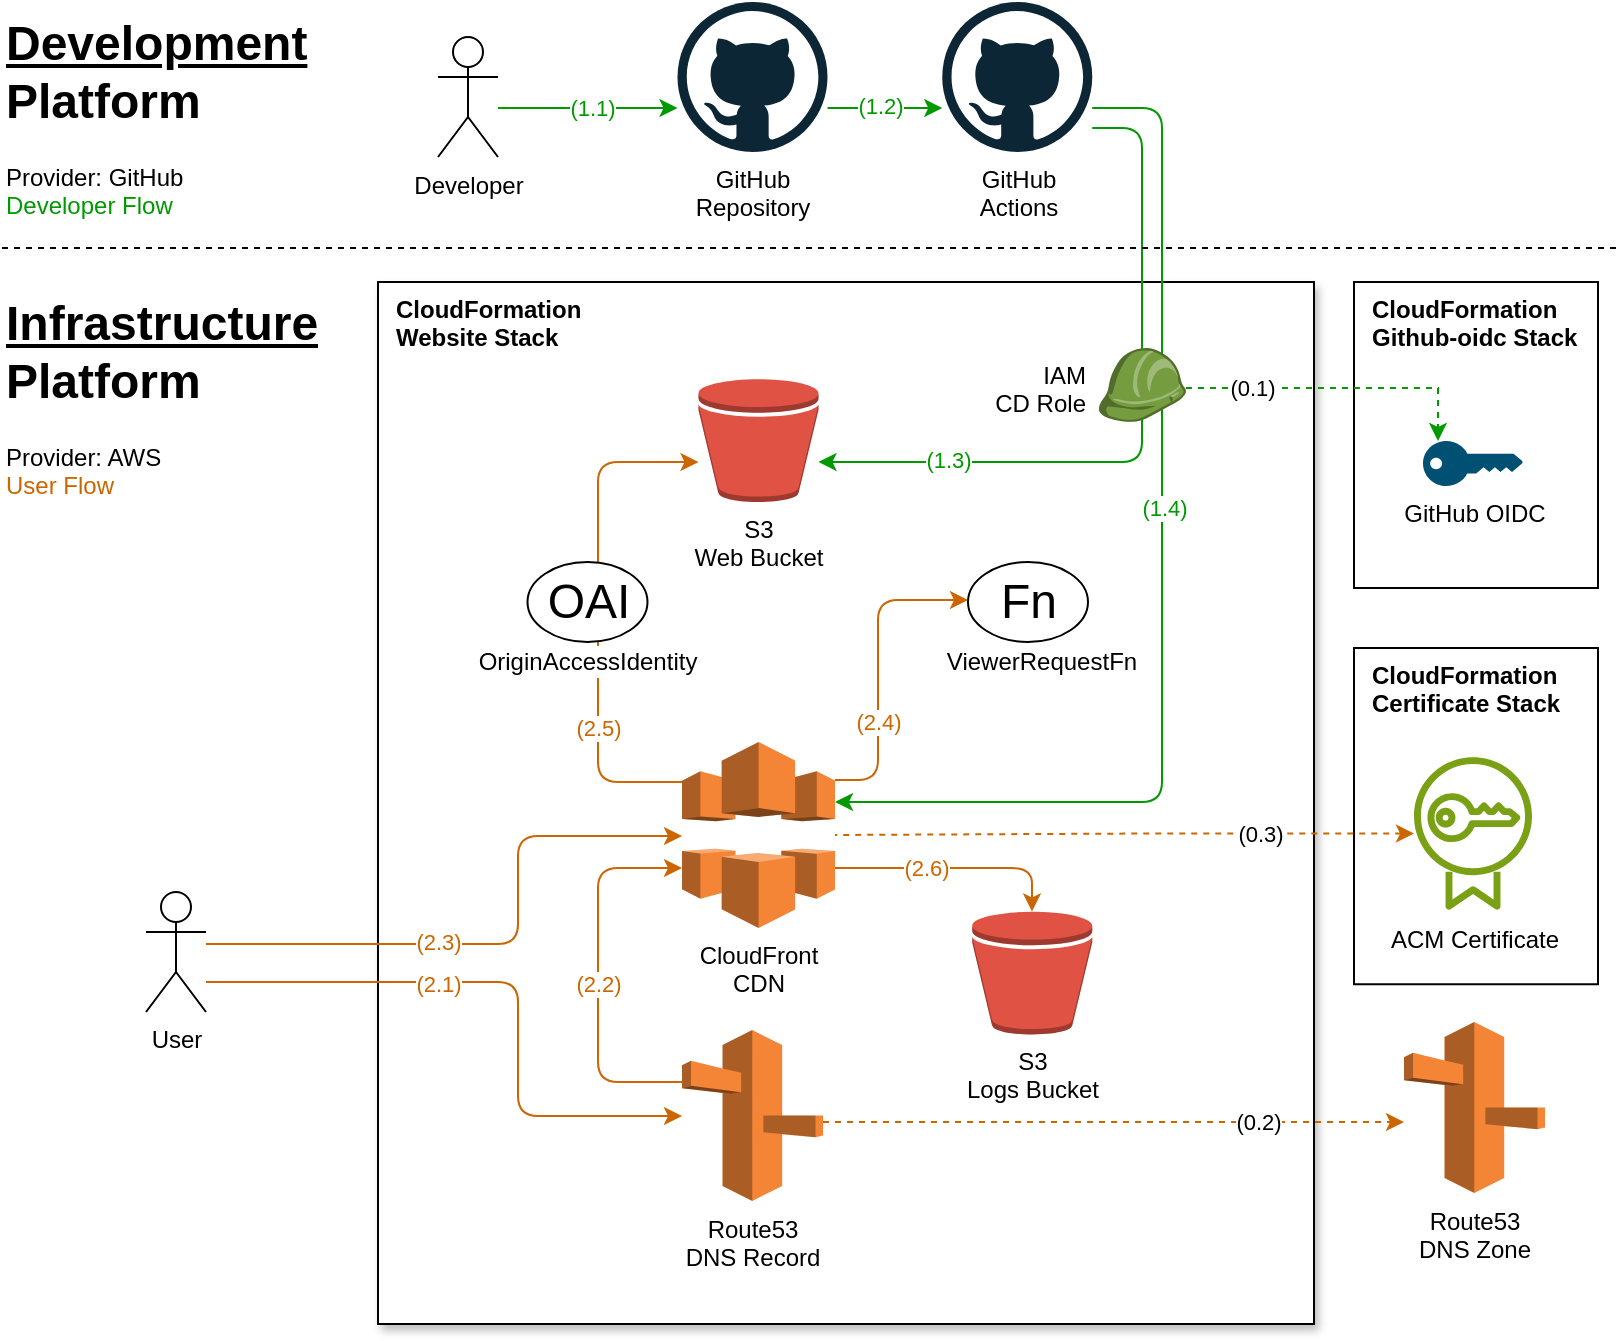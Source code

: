 <mxfile version="24.4.0" type="device">
  <diagram name="Page-1" id="SiJD-ng_YzuJyqXhKiwo">
    <mxGraphModel dx="954" dy="617" grid="1" gridSize="10" guides="1" tooltips="1" connect="1" arrows="1" fold="1" page="1" pageScale="1" pageWidth="827" pageHeight="1169" math="0" shadow="0">
      <root>
        <mxCell id="0" />
        <mxCell id="1" parent="0" />
        <mxCell id="iDqsByRolU6ngndonZAR-3" value="CloudFormation&lt;br&gt;Certificate Stack" style="rounded=0;whiteSpace=wrap;html=1;verticalAlign=top;align=left;labelBackgroundColor=none;spacingLeft=7;fontColor=default;fontStyle=1" parent="1" vertex="1">
          <mxGeometry x="688" y="330" width="122" height="168.13" as="geometry" />
        </mxCell>
        <mxCell id="iDqsByRolU6ngndonZAR-2" value="CloudFormation&lt;br&gt;Github-oidc Stack" style="rounded=0;whiteSpace=wrap;html=1;verticalAlign=top;align=left;labelBackgroundColor=none;spacingLeft=7;fontColor=default;fontStyle=1;glass=0;shadow=0;" parent="1" vertex="1">
          <mxGeometry x="688" y="147" width="122" height="153" as="geometry" />
        </mxCell>
        <mxCell id="yIIMlywsqg2m234oK09I-35" value="&lt;span style=&quot;&quot;&gt;CloudFormation&lt;/span&gt;&lt;div&gt;&lt;span style=&quot;&quot;&gt;Website Stack&lt;/span&gt;&lt;/div&gt;" style="rounded=0;whiteSpace=wrap;html=1;align=left;verticalAlign=top;labelBackgroundColor=none;labelBorderColor=none;textShadow=0;spacingLeft=7;spacingTop=0;fillColor=default;fontColor=default;fillStyle=auto;gradientColor=none;shadow=1;glass=0;movable=1;resizable=1;rotatable=1;deletable=1;editable=1;locked=0;connectable=1;fontStyle=1" parent="1" vertex="1">
          <mxGeometry x="200" y="147" width="468" height="521" as="geometry" />
        </mxCell>
        <mxCell id="xSIVq86NVZy9tXW9cExc-10" style="edgeStyle=orthogonalEdgeStyle;rounded=1;orthogonalLoop=1;jettySize=auto;html=1;curved=0;strokeColor=#009900;" parent="1" source="yIIMlywsqg2m234oK09I-1" target="yIIMlywsqg2m234oK09I-63" edge="1">
          <mxGeometry relative="1" as="geometry">
            <Array as="points">
              <mxPoint x="582" y="70" />
              <mxPoint x="582" y="237" />
            </Array>
          </mxGeometry>
        </mxCell>
        <mxCell id="aziS1PCf4eZ0EtkE1LwG-9" value="(1.3)" style="edgeLabel;html=1;align=center;verticalAlign=middle;resizable=0;points=[];fontColor=#009900;" vertex="1" connectable="0" parent="xSIVq86NVZy9tXW9cExc-10">
          <mxGeometry x="0.635" y="-1" relative="1" as="geometry">
            <mxPoint as="offset" />
          </mxGeometry>
        </mxCell>
        <mxCell id="xSIVq86NVZy9tXW9cExc-11" style="edgeStyle=orthogonalEdgeStyle;rounded=1;orthogonalLoop=1;jettySize=auto;html=1;jumpStyle=none;curved=0;strokeColor=#009900;" parent="1" source="yIIMlywsqg2m234oK09I-1" target="yIIMlywsqg2m234oK09I-4" edge="1">
          <mxGeometry relative="1" as="geometry">
            <Array as="points">
              <mxPoint x="592" y="60" />
              <mxPoint x="592" y="407" />
            </Array>
          </mxGeometry>
        </mxCell>
        <mxCell id="aziS1PCf4eZ0EtkE1LwG-10" value="(1.4)" style="edgeLabel;html=1;align=center;verticalAlign=middle;resizable=0;points=[];fontColor=#009900;" vertex="1" connectable="0" parent="xSIVq86NVZy9tXW9cExc-11">
          <mxGeometry x="0.373" y="1" relative="1" as="geometry">
            <mxPoint y="-140" as="offset" />
          </mxGeometry>
        </mxCell>
        <mxCell id="yIIMlywsqg2m234oK09I-1" value="GitHub&lt;br&gt;Actions" style="dashed=0;outlineConnect=0;html=1;align=center;labelPosition=center;verticalLabelPosition=bottom;verticalAlign=top;shape=mxgraph.weblogos.github" parent="1" vertex="1">
          <mxGeometry x="482.12" y="7" width="75" height="75" as="geometry" />
        </mxCell>
        <mxCell id="yIIMlywsqg2m234oK09I-2" value="" style="outlineConnect=0;dashed=0;verticalLabelPosition=bottom;verticalAlign=top;align=center;html=1;shape=mxgraph.aws3.role;fillColor=#759C3E;gradientColor=none;labelBackgroundColor=default;" parent="1" vertex="1">
          <mxGeometry x="560" y="180" width="43.98" height="37" as="geometry" />
        </mxCell>
        <mxCell id="xSIVq86NVZy9tXW9cExc-8" style="edgeStyle=orthogonalEdgeStyle;rounded=1;orthogonalLoop=1;jettySize=auto;html=1;curved=0;strokeColor=#CC6600;" parent="1" source="yIIMlywsqg2m234oK09I-4" target="yIIMlywsqg2m234oK09I-61" edge="1">
          <mxGeometry relative="1" as="geometry">
            <Array as="points">
              <mxPoint x="527" y="440" />
            </Array>
          </mxGeometry>
        </mxCell>
        <mxCell id="aziS1PCf4eZ0EtkE1LwG-7" value="(2.6)" style="edgeLabel;html=1;align=center;verticalAlign=middle;resizable=0;points=[];fontColor=#CC6600;" vertex="1" connectable="0" parent="xSIVq86NVZy9tXW9cExc-8">
          <mxGeometry x="0.022" y="1" relative="1" as="geometry">
            <mxPoint x="-16" y="1" as="offset" />
          </mxGeometry>
        </mxCell>
        <mxCell id="xSIVq86NVZy9tXW9cExc-9" style="edgeStyle=orthogonalEdgeStyle;rounded=1;orthogonalLoop=1;jettySize=auto;html=1;curved=0;strokeColor=#CC6600;" parent="1" source="yIIMlywsqg2m234oK09I-4" target="yIIMlywsqg2m234oK09I-63" edge="1">
          <mxGeometry relative="1" as="geometry">
            <Array as="points">
              <mxPoint x="310" y="397" />
              <mxPoint x="310" y="237" />
            </Array>
          </mxGeometry>
        </mxCell>
        <mxCell id="aziS1PCf4eZ0EtkE1LwG-6" value="(2.5)" style="edgeLabel;html=1;align=center;verticalAlign=middle;resizable=0;points=[];fontColor=#CC6600;" vertex="1" connectable="0" parent="xSIVq86NVZy9tXW9cExc-9">
          <mxGeometry x="-0.578" y="-3" relative="1" as="geometry">
            <mxPoint x="-3" y="-16" as="offset" />
          </mxGeometry>
        </mxCell>
        <mxCell id="yIIMlywsqg2m234oK09I-4" value="CloudFront&lt;br&gt;CDN" style="outlineConnect=0;dashed=0;verticalLabelPosition=bottom;verticalAlign=top;align=center;html=1;shape=mxgraph.aws3.cloudfront;fillColor=#F58536;gradientColor=none;" parent="1" vertex="1">
          <mxGeometry x="352" y="377" width="76.5" height="93" as="geometry" />
        </mxCell>
        <mxCell id="yIIMlywsqg2m234oK09I-9" value="Route53&lt;br&gt;DNS Zone" style="outlineConnect=0;dashed=0;verticalLabelPosition=bottom;verticalAlign=top;align=center;html=1;shape=mxgraph.aws3.route_53;fillColor=#F58536;gradientColor=none;" parent="1" vertex="1">
          <mxGeometry x="713" y="517" width="70.5" height="85.5" as="geometry" />
        </mxCell>
        <mxCell id="yIIMlywsqg2m234oK09I-10" value="ACM Certificate" style="sketch=0;outlineConnect=0;fontColor=default;gradientColor=none;fillColor=#7AA116;strokeColor=none;dashed=0;verticalLabelPosition=bottom;verticalAlign=top;align=center;html=1;fontSize=12;fontStyle=0;aspect=fixed;pointerEvents=1;shape=mxgraph.aws4.certificate_manager;" parent="1" vertex="1">
          <mxGeometry x="718" y="383.75" width="59" height="78" as="geometry" />
        </mxCell>
        <mxCell id="yIIMlywsqg2m234oK09I-16" style="edgeStyle=orthogonalEdgeStyle;rounded=1;orthogonalLoop=1;jettySize=auto;html=1;curved=0;strokeColor=#CC6600;" parent="1" source="yIIMlywsqg2m234oK09I-4" target="yIIMlywsqg2m234oK09I-8" edge="1">
          <mxGeometry relative="1" as="geometry">
            <Array as="points">
              <mxPoint x="450" y="396" />
              <mxPoint x="450" y="306" />
            </Array>
            <mxPoint x="428.5" y="380" as="sourcePoint" />
          </mxGeometry>
        </mxCell>
        <mxCell id="yIIMlywsqg2m234oK09I-46" value="(2.4)" style="edgeLabel;html=1;align=center;verticalAlign=middle;resizable=0;points=[];fontColor=#CC6600;" parent="yIIMlywsqg2m234oK09I-16" vertex="1" connectable="0">
          <mxGeometry x="-0.404" y="1" relative="1" as="geometry">
            <mxPoint x="1" y="-4" as="offset" />
          </mxGeometry>
        </mxCell>
        <mxCell id="yIIMlywsqg2m234oK09I-17" value="" style="group" parent="1" vertex="1" connectable="0">
          <mxGeometry x="490" y="287" width="94" height="95" as="geometry" />
        </mxCell>
        <mxCell id="yIIMlywsqg2m234oK09I-8" value="Fn" style="shape=mxgraph.electrical.abstract.function;html=1;shadow=0;dashed=0;align=center;strokeWidth=1;fontSize=24;fontColor=default;" parent="yIIMlywsqg2m234oK09I-17" vertex="1">
          <mxGeometry x="5" width="60" height="40" as="geometry" />
        </mxCell>
        <mxCell id="yIIMlywsqg2m234oK09I-15" value="ViewerRequestFn" style="text;html=1;align=center;verticalAlign=middle;whiteSpace=wrap;rounded=0;fillColor=default;" parent="yIIMlywsqg2m234oK09I-17" vertex="1">
          <mxGeometry x="-10" y="44" width="104" height="12" as="geometry" />
        </mxCell>
        <mxCell id="aziS1PCf4eZ0EtkE1LwG-2" style="edgeStyle=orthogonalEdgeStyle;rounded=0;orthogonalLoop=1;jettySize=auto;html=1;dashed=1;strokeColor=#CC6600;" edge="1" parent="1" source="yIIMlywsqg2m234oK09I-20" target="yIIMlywsqg2m234oK09I-9">
          <mxGeometry relative="1" as="geometry">
            <Array as="points">
              <mxPoint x="556" y="567" />
              <mxPoint x="556" y="567" />
            </Array>
          </mxGeometry>
        </mxCell>
        <mxCell id="aziS1PCf4eZ0EtkE1LwG-8" value="(0.2)" style="edgeLabel;html=1;align=center;verticalAlign=middle;resizable=0;points=[];fontColor=default;" vertex="1" connectable="0" parent="aziS1PCf4eZ0EtkE1LwG-2">
          <mxGeometry x="0.326" y="-2" relative="1" as="geometry">
            <mxPoint x="25" y="-2" as="offset" />
          </mxGeometry>
        </mxCell>
        <mxCell id="yIIMlywsqg2m234oK09I-20" value="Route53&lt;br&gt;DNS Record" style="outlineConnect=0;dashed=0;verticalLabelPosition=bottom;verticalAlign=top;align=center;html=1;shape=mxgraph.aws3.route_53;fillColor=#F58536;gradientColor=none;" parent="1" vertex="1">
          <mxGeometry x="352" y="521" width="70.5" height="85.5" as="geometry" />
        </mxCell>
        <mxCell id="yIIMlywsqg2m234oK09I-21" style="edgeStyle=orthogonalEdgeStyle;rounded=1;orthogonalLoop=1;jettySize=auto;html=1;curved=0;strokeColor=#CC6600;" parent="1" target="yIIMlywsqg2m234oK09I-4" edge="1" source="yIIMlywsqg2m234oK09I-20">
          <mxGeometry relative="1" as="geometry">
            <mxPoint x="258" y="447" as="sourcePoint" />
            <mxPoint x="352" y="447" as="targetPoint" />
            <Array as="points">
              <mxPoint x="310" y="547" />
              <mxPoint x="310" y="440" />
            </Array>
          </mxGeometry>
        </mxCell>
        <mxCell id="yIIMlywsqg2m234oK09I-45" value="(2.2)" style="edgeLabel;html=1;align=center;verticalAlign=middle;resizable=0;points=[];fontColor=#CC6600;" parent="yIIMlywsqg2m234oK09I-21" vertex="1" connectable="0">
          <mxGeometry x="-0.28" relative="1" as="geometry">
            <mxPoint y="-22" as="offset" />
          </mxGeometry>
        </mxCell>
        <mxCell id="yIIMlywsqg2m234oK09I-23" style="edgeStyle=orthogonalEdgeStyle;rounded=1;orthogonalLoop=1;jettySize=auto;html=1;curved=0;strokeColor=#CC6600;" parent="1" target="yIIMlywsqg2m234oK09I-20" edge="1" source="yIIMlywsqg2m234oK09I-22">
          <mxGeometry relative="1" as="geometry">
            <mxPoint x="142" y="441" as="sourcePoint" />
            <Array as="points">
              <mxPoint x="270" y="497" />
              <mxPoint x="270" y="564" />
            </Array>
            <mxPoint x="262.5" y="481.25" as="targetPoint" />
          </mxGeometry>
        </mxCell>
        <mxCell id="yIIMlywsqg2m234oK09I-43" value="(2.1)" style="edgeLabel;html=1;align=center;verticalAlign=middle;resizable=0;points=[];fontColor=#CC6600;" parent="yIIMlywsqg2m234oK09I-23" vertex="1" connectable="0">
          <mxGeometry x="0.107" y="-1" relative="1" as="geometry">
            <mxPoint x="-39" y="-12" as="offset" />
          </mxGeometry>
        </mxCell>
        <mxCell id="yIIMlywsqg2m234oK09I-22" value="User" style="shape=umlActor;verticalLabelPosition=bottom;verticalAlign=top;html=1;outlineConnect=0;" parent="1" vertex="1">
          <mxGeometry x="84" y="452" width="30" height="60" as="geometry" />
        </mxCell>
        <mxCell id="yIIMlywsqg2m234oK09I-24" style="edgeStyle=orthogonalEdgeStyle;rounded=1;orthogonalLoop=1;jettySize=auto;html=1;curved=0;strokeColor=#CC6600;" parent="1" target="yIIMlywsqg2m234oK09I-4" edge="1" source="yIIMlywsqg2m234oK09I-22">
          <mxGeometry relative="1" as="geometry">
            <mxPoint x="12" y="443" as="sourcePoint" />
            <mxPoint x="338" y="423.0" as="targetPoint" />
            <Array as="points">
              <mxPoint x="270" y="478" />
              <mxPoint x="270" y="424" />
            </Array>
          </mxGeometry>
        </mxCell>
        <mxCell id="yIIMlywsqg2m234oK09I-44" value="(2.3)" style="edgeLabel;html=1;align=center;verticalAlign=middle;resizable=0;points=[];fontColor=#CC6600;" parent="yIIMlywsqg2m234oK09I-24" vertex="1" connectable="0">
          <mxGeometry x="-0.009" y="1" relative="1" as="geometry">
            <mxPoint x="-29" as="offset" />
          </mxGeometry>
        </mxCell>
        <mxCell id="yIIMlywsqg2m234oK09I-30" style="edgeStyle=orthogonalEdgeStyle;rounded=0;orthogonalLoop=1;jettySize=auto;html=1;startArrow=classic;startFill=1;endArrow=none;endFill=0;dashed=1;strokeColor=#CC6600;" parent="1" source="yIIMlywsqg2m234oK09I-10" target="yIIMlywsqg2m234oK09I-4" edge="1">
          <mxGeometry relative="1" as="geometry">
            <Array as="points" />
          </mxGeometry>
        </mxCell>
        <mxCell id="yIIMlywsqg2m234oK09I-50" value="(0.3)" style="edgeLabel;html=1;align=center;verticalAlign=middle;resizable=0;points=[];fontColor=default;" parent="yIIMlywsqg2m234oK09I-30" vertex="1" connectable="0">
          <mxGeometry x="-0.285" y="-3" relative="1" as="geometry">
            <mxPoint x="26" y="3" as="offset" />
          </mxGeometry>
        </mxCell>
        <mxCell id="yIIMlywsqg2m234oK09I-54" style="edgeStyle=orthogonalEdgeStyle;rounded=0;orthogonalLoop=1;jettySize=auto;html=1;strokeColor=#009900;" parent="1" source="yIIMlywsqg2m234oK09I-51" target="yIIMlywsqg2m234oK09I-53" edge="1">
          <mxGeometry relative="1" as="geometry">
            <Array as="points">
              <mxPoint x="340" y="60" />
              <mxPoint x="340" y="60" />
            </Array>
          </mxGeometry>
        </mxCell>
        <mxCell id="yIIMlywsqg2m234oK09I-56" value="(1.1)" style="edgeLabel;html=1;align=center;verticalAlign=middle;resizable=0;points=[];fontColor=#009900;" parent="yIIMlywsqg2m234oK09I-54" vertex="1" connectable="0">
          <mxGeometry x="0.131" y="-1" relative="1" as="geometry">
            <mxPoint x="-4" y="-1" as="offset" />
          </mxGeometry>
        </mxCell>
        <mxCell id="yIIMlywsqg2m234oK09I-51" value="Developer" style="shape=umlActor;verticalLabelPosition=bottom;verticalAlign=top;html=1;outlineConnect=0;" parent="1" vertex="1">
          <mxGeometry x="230" y="24.5" width="30" height="60" as="geometry" />
        </mxCell>
        <mxCell id="yIIMlywsqg2m234oK09I-55" style="edgeStyle=orthogonalEdgeStyle;rounded=0;orthogonalLoop=1;jettySize=auto;html=1;strokeColor=#009900;" parent="1" source="yIIMlywsqg2m234oK09I-53" target="yIIMlywsqg2m234oK09I-1" edge="1">
          <mxGeometry relative="1" as="geometry">
            <Array as="points">
              <mxPoint x="470" y="60" />
              <mxPoint x="470" y="60" />
            </Array>
          </mxGeometry>
        </mxCell>
        <mxCell id="yIIMlywsqg2m234oK09I-57" value="(1.2)" style="edgeLabel;html=1;align=center;verticalAlign=middle;resizable=0;points=[];fontColor=#009900;" parent="yIIMlywsqg2m234oK09I-55" vertex="1" connectable="0">
          <mxGeometry x="0.082" y="-2" relative="1" as="geometry">
            <mxPoint x="-5" y="-3" as="offset" />
          </mxGeometry>
        </mxCell>
        <mxCell id="yIIMlywsqg2m234oK09I-53" value="GitHub&lt;br&gt;Repository" style="dashed=0;outlineConnect=0;html=1;align=center;labelPosition=center;verticalLabelPosition=bottom;verticalAlign=top;shape=mxgraph.weblogos.github" parent="1" vertex="1">
          <mxGeometry x="349.75" y="7" width="75" height="75" as="geometry" />
        </mxCell>
        <mxCell id="yIIMlywsqg2m234oK09I-58" value="GitHub OIDC" style="points=[[0,0.5,0],[0.24,0,0],[0.5,0.28,0],[0.995,0.475,0],[0.5,0.72,0],[0.24,1,0]];verticalLabelPosition=bottom;sketch=0;html=1;verticalAlign=top;aspect=fixed;align=center;pointerEvents=1;shape=mxgraph.cisco19.key;fillColor=#005073;strokeColor=none;" parent="1" vertex="1">
          <mxGeometry x="722.5" y="226.5" width="50" height="22.5" as="geometry" />
        </mxCell>
        <mxCell id="yIIMlywsqg2m234oK09I-61" value="&lt;span style=&quot;font-family: Helvetica; font-size: 12px; font-style: normal; font-variant-ligatures: normal; font-variant-caps: normal; font-weight: 400; letter-spacing: normal; orphans: 2; text-align: center; text-indent: 0px; text-transform: none; widows: 2; word-spacing: 0px; -webkit-text-stroke-width: 0px; white-space: nowrap; text-decoration-thickness: initial; text-decoration-style: initial; text-decoration-color: initial; float: none; display: inline !important;&quot;&gt;S3&lt;/span&gt;&lt;br style=&quot;forced-color-adjust: none; font-family: Helvetica; font-size: 12px; font-style: normal; font-variant-ligatures: normal; font-variant-caps: normal; font-weight: 400; letter-spacing: normal; orphans: 2; text-align: center; text-indent: 0px; text-transform: none; widows: 2; word-spacing: 0px; -webkit-text-stroke-width: 0px; white-space: nowrap; text-decoration-thickness: initial; text-decoration-style: initial; text-decoration-color: initial;&quot;&gt;&lt;span style=&quot;font-family: Helvetica; font-size: 12px; font-style: normal; font-variant-ligatures: normal; font-variant-caps: normal; font-weight: 400; letter-spacing: normal; orphans: 2; text-align: center; text-indent: 0px; text-transform: none; widows: 2; word-spacing: 0px; -webkit-text-stroke-width: 0px; white-space: nowrap; text-decoration-thickness: initial; text-decoration-style: initial; text-decoration-color: initial; float: none; display: inline !important;&quot;&gt;Logs&lt;/span&gt;&amp;nbsp;Bucket" style="outlineConnect=0;dashed=0;verticalLabelPosition=bottom;verticalAlign=top;align=center;html=1;shape=mxgraph.aws3.bucket;fillColor=#E05243;gradientColor=none;fontColor=default;" parent="1" vertex="1">
          <mxGeometry x="497.12" y="461.75" width="60" height="61.5" as="geometry" />
        </mxCell>
        <mxCell id="yIIMlywsqg2m234oK09I-63" value="&lt;span style=&quot;font-family: Helvetica; font-size: 12px; font-style: normal; font-variant-ligatures: normal; font-variant-caps: normal; font-weight: 400; letter-spacing: normal; orphans: 2; text-align: center; text-indent: 0px; text-transform: none; widows: 2; word-spacing: 0px; -webkit-text-stroke-width: 0px; white-space: nowrap; text-decoration-thickness: initial; text-decoration-style: initial; text-decoration-color: initial; float: none; display: inline !important;&quot;&gt;S3&lt;/span&gt;&lt;br style=&quot;forced-color-adjust: none; font-family: Helvetica; font-size: 12px; font-style: normal; font-variant-ligatures: normal; font-variant-caps: normal; font-weight: 400; letter-spacing: normal; orphans: 2; text-align: center; text-indent: 0px; text-transform: none; widows: 2; word-spacing: 0px; -webkit-text-stroke-width: 0px; white-space: nowrap; text-decoration-thickness: initial; text-decoration-style: initial; text-decoration-color: initial;&quot;&gt;&lt;span style=&quot;font-family: Helvetica; font-size: 12px; font-style: normal; font-variant-ligatures: normal; font-variant-caps: normal; font-weight: 400; letter-spacing: normal; orphans: 2; text-align: center; text-indent: 0px; text-transform: none; widows: 2; word-spacing: 0px; -webkit-text-stroke-width: 0px; white-space: nowrap; text-decoration-thickness: initial; text-decoration-style: initial; text-decoration-color: initial; float: none; display: inline !important;&quot;&gt;Web Bucket&lt;/span&gt;" style="outlineConnect=0;dashed=0;verticalLabelPosition=bottom;verticalAlign=top;align=center;html=1;shape=mxgraph.aws3.bucket;fillColor=#E05243;gradientColor=none;fontColor=default;" parent="1" vertex="1">
          <mxGeometry x="360.25" y="195.5" width="60" height="61.5" as="geometry" />
        </mxCell>
        <mxCell id="xSIVq86NVZy9tXW9cExc-2" value="" style="group;fontColor=default;" parent="1" vertex="1" connectable="0">
          <mxGeometry x="250" y="287" width="110" height="56" as="geometry" />
        </mxCell>
        <mxCell id="yIIMlywsqg2m234oK09I-13" value="OAI" style="shape=mxgraph.electrical.abstract.function;html=1;shadow=0;dashed=0;align=center;strokeWidth=1;fontSize=24;" parent="xSIVq86NVZy9tXW9cExc-2" vertex="1">
          <mxGeometry x="24.75" width="60" height="40" as="geometry" />
        </mxCell>
        <mxCell id="yIIMlywsqg2m234oK09I-38" value="OriginAccessIdentity" style="text;html=1;align=center;verticalAlign=middle;whiteSpace=wrap;rounded=0;fillColor=default;labelBackgroundColor=none;" parent="xSIVq86NVZy9tXW9cExc-2" vertex="1">
          <mxGeometry y="42" width="110" height="16" as="geometry" />
        </mxCell>
        <mxCell id="xSIVq86NVZy9tXW9cExc-4" style="edgeStyle=orthogonalEdgeStyle;rounded=0;orthogonalLoop=1;jettySize=auto;html=1;dashed=1;strokeColor=#009900;fontColor=#009900;" parent="1" source="yIIMlywsqg2m234oK09I-2" target="yIIMlywsqg2m234oK09I-58" edge="1">
          <mxGeometry relative="1" as="geometry">
            <Array as="points">
              <mxPoint x="730" y="200" />
            </Array>
          </mxGeometry>
        </mxCell>
        <mxCell id="aziS1PCf4eZ0EtkE1LwG-11" value="&lt;font&gt;(0.1)&lt;/font&gt;" style="edgeLabel;html=1;align=center;verticalAlign=middle;resizable=0;points=[];fontColor=default;" vertex="1" connectable="0" parent="xSIVq86NVZy9tXW9cExc-4">
          <mxGeometry x="-0.641" y="1" relative="1" as="geometry">
            <mxPoint x="5" y="1" as="offset" />
          </mxGeometry>
        </mxCell>
        <mxCell id="xSIVq86NVZy9tXW9cExc-6" value="&lt;h1 style=&quot;margin-top: 0px;&quot;&gt;&lt;u&gt;Development&lt;br&gt;&lt;/u&gt;Platform&lt;/h1&gt;&lt;p&gt;Provider: GitHub&lt;br&gt;&lt;font color=&quot;#009900&quot;&gt;Developer Flow&lt;/font&gt;&lt;/p&gt;" style="text;html=1;whiteSpace=wrap;overflow=hidden;rounded=0;" parent="1" vertex="1">
          <mxGeometry x="12" y="7" width="168" height="113" as="geometry" />
        </mxCell>
        <mxCell id="xSIVq86NVZy9tXW9cExc-7" value="&lt;h1 style=&quot;margin-top: 0px;&quot;&gt;&lt;u&gt;Infrastructure&lt;br&gt;&lt;/u&gt;Platform&lt;/h1&gt;&lt;p&gt;Provider: AWS&lt;br&gt;&lt;span style=&quot;background-color: initial;&quot;&gt;&lt;font color=&quot;#cc6600&quot;&gt;User Flow&lt;/font&gt;&lt;/span&gt;&lt;/p&gt;" style="text;html=1;whiteSpace=wrap;overflow=hidden;rounded=0;" parent="1" vertex="1">
          <mxGeometry x="12" y="147" width="168" height="113" as="geometry" />
        </mxCell>
        <mxCell id="aziS1PCf4eZ0EtkE1LwG-19" value="" style="endArrow=none;dashed=1;html=1;rounded=0;" edge="1" parent="1">
          <mxGeometry width="50" height="50" relative="1" as="geometry">
            <mxPoint x="12" y="130" as="sourcePoint" />
            <mxPoint x="820" y="130" as="targetPoint" />
          </mxGeometry>
        </mxCell>
        <mxCell id="aziS1PCf4eZ0EtkE1LwG-24" value="&lt;div style=&quot;&quot;&gt;&lt;span style=&quot;background-color: initial;&quot;&gt;IAM&lt;/span&gt;&lt;/div&gt;CD Role" style="text;strokeColor=none;fillColor=none;align=right;verticalAlign=middle;spacingLeft=4;spacingRight=4;overflow=hidden;points=[[0,0.5],[1,0.5]];portConstraint=eastwest;rotatable=0;whiteSpace=wrap;html=1;" vertex="1" parent="1">
          <mxGeometry x="499.62" y="183.5" width="60" height="30" as="geometry" />
        </mxCell>
      </root>
    </mxGraphModel>
  </diagram>
</mxfile>
